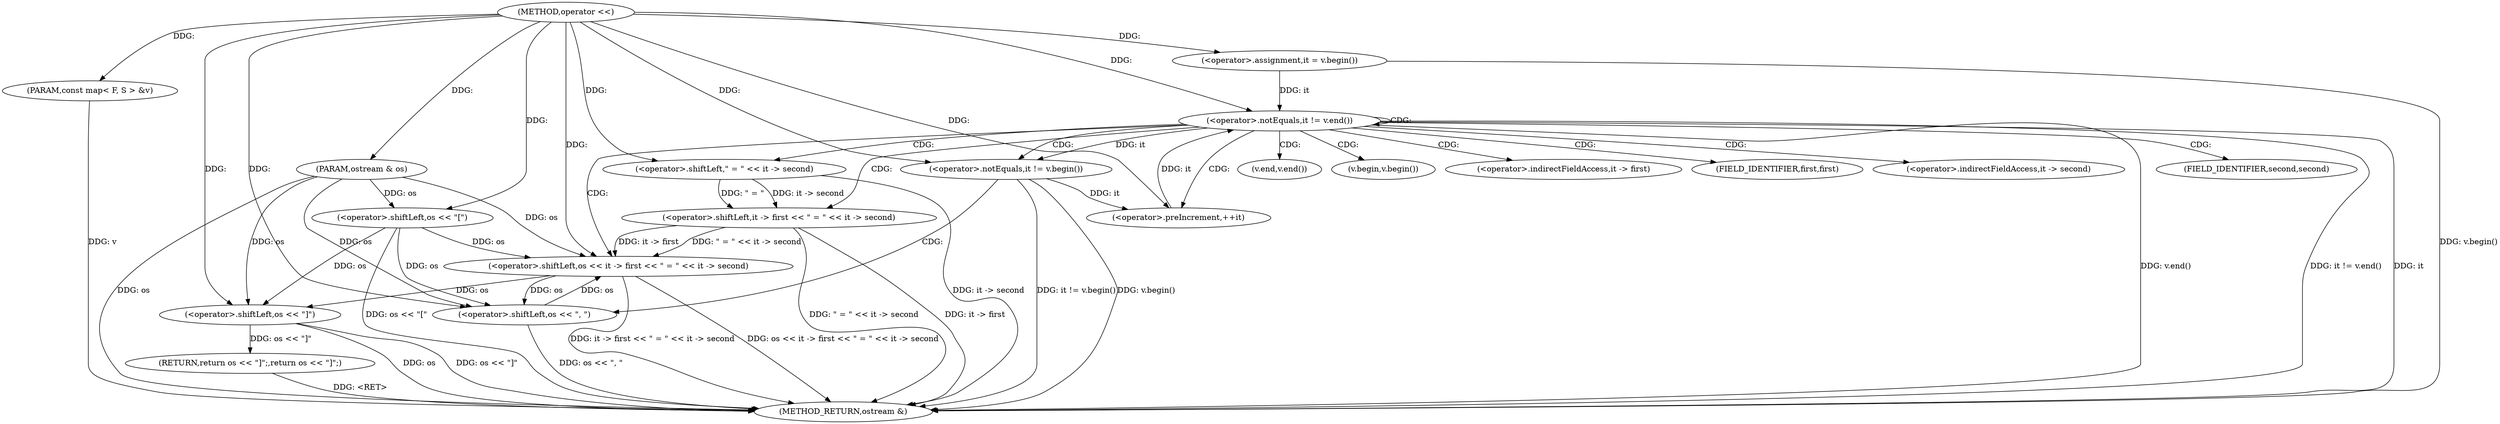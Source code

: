 digraph "operator <<" {  
"1000226" [label = "(METHOD,operator <<)" ]
"1000266" [label = "(METHOD_RETURN,ostream &)" ]
"1000227" [label = "(PARAM,ostream & os)" ]
"1000228" [label = "(PARAM,const map< F, S > &v)" ]
"1000230" [label = "(<operator>.shiftLeft,os << \"[\")" ]
"1000262" [label = "(RETURN,return os << \"]\";,return os << \"]\";)" ]
"1000235" [label = "(<operator>.assignment,it = v.begin())" ]
"1000238" [label = "(<operator>.notEquals,it != v.end())" ]
"1000241" [label = "(<operator>.preIncrement,++it)" ]
"1000263" [label = "(<operator>.shiftLeft,os << \"]\")" ]
"1000251" [label = "(<operator>.shiftLeft,os << it -> first << \" = \" << it -> second)" ]
"1000245" [label = "(<operator>.notEquals,it != v.begin())" ]
"1000248" [label = "(<operator>.shiftLeft,os << \", \")" ]
"1000253" [label = "(<operator>.shiftLeft,it -> first << \" = \" << it -> second)" ]
"1000257" [label = "(<operator>.shiftLeft,\" = \" << it -> second)" ]
"1000240" [label = "(v.end,v.end())" ]
"1000247" [label = "(v.begin,v.begin())" ]
"1000254" [label = "(<operator>.indirectFieldAccess,it -> first)" ]
"1000256" [label = "(FIELD_IDENTIFIER,first,first)" ]
"1000259" [label = "(<operator>.indirectFieldAccess,it -> second)" ]
"1000261" [label = "(FIELD_IDENTIFIER,second,second)" ]
  "1000227" -> "1000266"  [ label = "DDG: os"] 
  "1000228" -> "1000266"  [ label = "DDG: v"] 
  "1000230" -> "1000266"  [ label = "DDG: os << \"[\""] 
  "1000235" -> "1000266"  [ label = "DDG: v.begin()"] 
  "1000238" -> "1000266"  [ label = "DDG: it"] 
  "1000238" -> "1000266"  [ label = "DDG: v.end()"] 
  "1000238" -> "1000266"  [ label = "DDG: it != v.end()"] 
  "1000263" -> "1000266"  [ label = "DDG: os"] 
  "1000263" -> "1000266"  [ label = "DDG: os << \"]\""] 
  "1000245" -> "1000266"  [ label = "DDG: v.begin()"] 
  "1000245" -> "1000266"  [ label = "DDG: it != v.begin()"] 
  "1000248" -> "1000266"  [ label = "DDG: os << \", \""] 
  "1000253" -> "1000266"  [ label = "DDG: it -> first"] 
  "1000257" -> "1000266"  [ label = "DDG: it -> second"] 
  "1000253" -> "1000266"  [ label = "DDG: \" = \" << it -> second"] 
  "1000251" -> "1000266"  [ label = "DDG: it -> first << \" = \" << it -> second"] 
  "1000251" -> "1000266"  [ label = "DDG: os << it -> first << \" = \" << it -> second"] 
  "1000262" -> "1000266"  [ label = "DDG: <RET>"] 
  "1000226" -> "1000227"  [ label = "DDG: "] 
  "1000226" -> "1000228"  [ label = "DDG: "] 
  "1000263" -> "1000262"  [ label = "DDG: os << \"]\""] 
  "1000227" -> "1000230"  [ label = "DDG: os"] 
  "1000226" -> "1000230"  [ label = "DDG: "] 
  "1000226" -> "1000235"  [ label = "DDG: "] 
  "1000235" -> "1000238"  [ label = "DDG: it"] 
  "1000241" -> "1000238"  [ label = "DDG: it"] 
  "1000226" -> "1000238"  [ label = "DDG: "] 
  "1000245" -> "1000241"  [ label = "DDG: it"] 
  "1000226" -> "1000241"  [ label = "DDG: "] 
  "1000230" -> "1000263"  [ label = "DDG: os"] 
  "1000251" -> "1000263"  [ label = "DDG: os"] 
  "1000227" -> "1000263"  [ label = "DDG: os"] 
  "1000226" -> "1000263"  [ label = "DDG: "] 
  "1000230" -> "1000251"  [ label = "DDG: os"] 
  "1000248" -> "1000251"  [ label = "DDG: os"] 
  "1000227" -> "1000251"  [ label = "DDG: os"] 
  "1000226" -> "1000251"  [ label = "DDG: "] 
  "1000253" -> "1000251"  [ label = "DDG: it -> first"] 
  "1000253" -> "1000251"  [ label = "DDG: \" = \" << it -> second"] 
  "1000238" -> "1000245"  [ label = "DDG: it"] 
  "1000226" -> "1000245"  [ label = "DDG: "] 
  "1000230" -> "1000248"  [ label = "DDG: os"] 
  "1000251" -> "1000248"  [ label = "DDG: os"] 
  "1000227" -> "1000248"  [ label = "DDG: os"] 
  "1000226" -> "1000248"  [ label = "DDG: "] 
  "1000257" -> "1000253"  [ label = "DDG: it -> second"] 
  "1000257" -> "1000253"  [ label = "DDG: \" = \""] 
  "1000226" -> "1000257"  [ label = "DDG: "] 
  "1000238" -> "1000247"  [ label = "CDG: "] 
  "1000238" -> "1000241"  [ label = "CDG: "] 
  "1000238" -> "1000240"  [ label = "CDG: "] 
  "1000238" -> "1000256"  [ label = "CDG: "] 
  "1000238" -> "1000254"  [ label = "CDG: "] 
  "1000238" -> "1000253"  [ label = "CDG: "] 
  "1000238" -> "1000261"  [ label = "CDG: "] 
  "1000238" -> "1000245"  [ label = "CDG: "] 
  "1000238" -> "1000238"  [ label = "CDG: "] 
  "1000238" -> "1000259"  [ label = "CDG: "] 
  "1000238" -> "1000251"  [ label = "CDG: "] 
  "1000238" -> "1000257"  [ label = "CDG: "] 
  "1000245" -> "1000248"  [ label = "CDG: "] 
}
